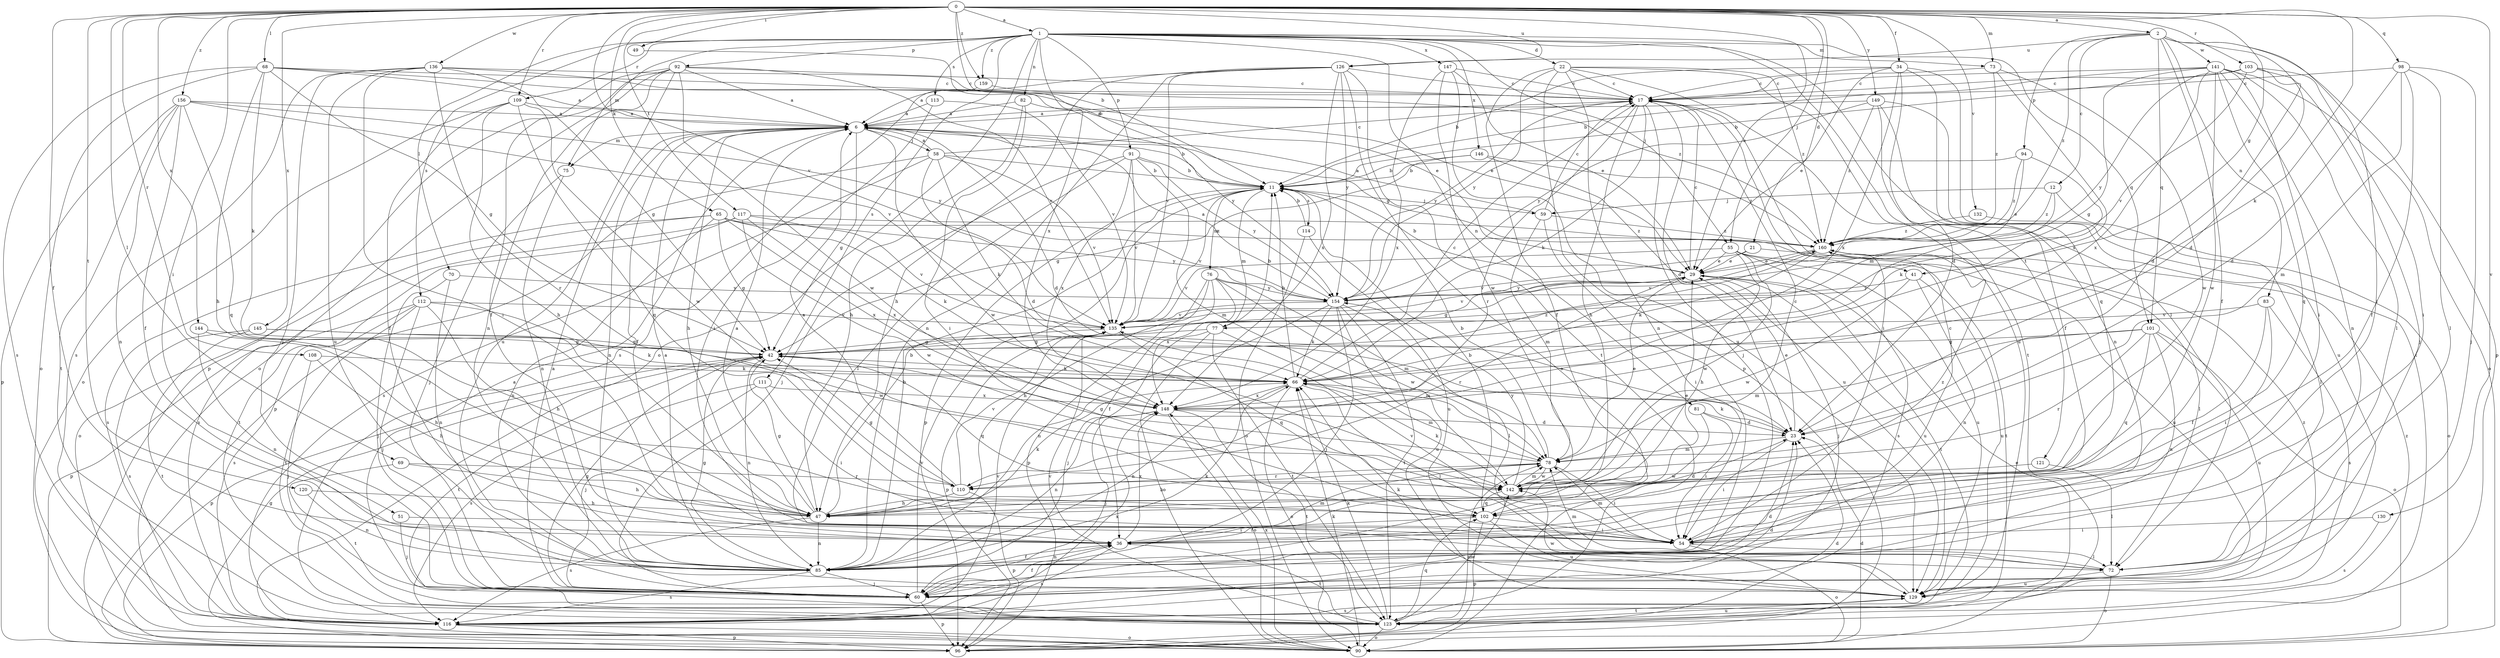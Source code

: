 strict digraph  {
0;
1;
2;
6;
11;
12;
17;
21;
22;
23;
29;
34;
36;
41;
42;
47;
49;
51;
54;
55;
58;
59;
60;
65;
66;
68;
69;
70;
72;
73;
75;
76;
77;
78;
81;
82;
83;
85;
90;
91;
92;
94;
96;
98;
101;
102;
103;
108;
109;
110;
111;
112;
113;
114;
116;
117;
120;
121;
123;
126;
129;
130;
132;
135;
136;
141;
142;
144;
145;
146;
147;
148;
149;
154;
156;
159;
160;
0 -> 1  [label=a];
0 -> 2  [label=a];
0 -> 11  [label=b];
0 -> 21  [label=d];
0 -> 29  [label=e];
0 -> 34  [label=f];
0 -> 36  [label=f];
0 -> 41  [label=g];
0 -> 49  [label=i];
0 -> 51  [label=i];
0 -> 55  [label=j];
0 -> 65  [label=k];
0 -> 66  [label=k];
0 -> 68  [label=l];
0 -> 69  [label=l];
0 -> 73  [label=m];
0 -> 98  [label=q];
0 -> 103  [label=r];
0 -> 108  [label=r];
0 -> 109  [label=r];
0 -> 117  [label=t];
0 -> 120  [label=t];
0 -> 126  [label=u];
0 -> 130  [label=v];
0 -> 132  [label=v];
0 -> 135  [label=v];
0 -> 136  [label=w];
0 -> 144  [label=x];
0 -> 145  [label=x];
0 -> 149  [label=y];
0 -> 156  [label=z];
0 -> 159  [label=z];
1 -> 22  [label=d];
1 -> 55  [label=j];
1 -> 70  [label=l];
1 -> 72  [label=l];
1 -> 73  [label=m];
1 -> 75  [label=m];
1 -> 81  [label=n];
1 -> 82  [label=n];
1 -> 90  [label=o];
1 -> 91  [label=p];
1 -> 92  [label=p];
1 -> 101  [label=q];
1 -> 109  [label=r];
1 -> 111  [label=s];
1 -> 112  [label=s];
1 -> 113  [label=s];
1 -> 121  [label=t];
1 -> 146  [label=x];
1 -> 147  [label=x];
1 -> 148  [label=x];
1 -> 159  [label=z];
2 -> 12  [label=c];
2 -> 23  [label=d];
2 -> 36  [label=f];
2 -> 54  [label=i];
2 -> 83  [label=n];
2 -> 94  [label=p];
2 -> 96  [label=p];
2 -> 101  [label=q];
2 -> 126  [label=u];
2 -> 141  [label=w];
2 -> 160  [label=z];
6 -> 11  [label=b];
6 -> 23  [label=d];
6 -> 36  [label=f];
6 -> 41  [label=g];
6 -> 42  [label=g];
6 -> 47  [label=h];
6 -> 58  [label=j];
6 -> 75  [label=m];
6 -> 85  [label=n];
6 -> 142  [label=w];
11 -> 59  [label=j];
11 -> 76  [label=m];
11 -> 77  [label=m];
11 -> 96  [label=p];
11 -> 114  [label=s];
11 -> 135  [label=v];
12 -> 59  [label=j];
12 -> 72  [label=l];
12 -> 77  [label=m];
12 -> 160  [label=z];
17 -> 6  [label=a];
17 -> 23  [label=d];
17 -> 47  [label=h];
17 -> 54  [label=i];
17 -> 60  [label=j];
17 -> 66  [label=k];
17 -> 110  [label=r];
17 -> 154  [label=y];
21 -> 29  [label=e];
21 -> 129  [label=u];
21 -> 135  [label=v];
22 -> 17  [label=c];
22 -> 36  [label=f];
22 -> 85  [label=n];
22 -> 96  [label=p];
22 -> 123  [label=t];
22 -> 129  [label=u];
22 -> 154  [label=y];
22 -> 160  [label=z];
23 -> 29  [label=e];
23 -> 54  [label=i];
23 -> 66  [label=k];
23 -> 78  [label=m];
29 -> 11  [label=b];
29 -> 17  [label=c];
29 -> 42  [label=g];
29 -> 60  [label=j];
29 -> 110  [label=r];
29 -> 123  [label=t];
29 -> 129  [label=u];
29 -> 135  [label=v];
29 -> 154  [label=y];
34 -> 11  [label=b];
34 -> 17  [label=c];
34 -> 23  [label=d];
34 -> 29  [label=e];
34 -> 102  [label=q];
34 -> 123  [label=t];
34 -> 148  [label=x];
36 -> 78  [label=m];
36 -> 85  [label=n];
36 -> 116  [label=s];
36 -> 123  [label=t];
36 -> 148  [label=x];
41 -> 85  [label=n];
41 -> 129  [label=u];
41 -> 142  [label=w];
41 -> 154  [label=y];
42 -> 66  [label=k];
42 -> 85  [label=n];
42 -> 96  [label=p];
42 -> 102  [label=q];
42 -> 123  [label=t];
47 -> 6  [label=a];
47 -> 11  [label=b];
47 -> 29  [label=e];
47 -> 42  [label=g];
47 -> 66  [label=k];
47 -> 85  [label=n];
47 -> 116  [label=s];
47 -> 160  [label=z];
49 -> 11  [label=b];
51 -> 54  [label=i];
51 -> 60  [label=j];
54 -> 17  [label=c];
54 -> 72  [label=l];
54 -> 78  [label=m];
54 -> 90  [label=o];
54 -> 135  [label=v];
55 -> 29  [label=e];
55 -> 47  [label=h];
55 -> 116  [label=s];
55 -> 123  [label=t];
55 -> 129  [label=u];
55 -> 135  [label=v];
55 -> 142  [label=w];
58 -> 6  [label=a];
58 -> 11  [label=b];
58 -> 17  [label=c];
58 -> 23  [label=d];
58 -> 66  [label=k];
58 -> 96  [label=p];
58 -> 116  [label=s];
58 -> 135  [label=v];
59 -> 6  [label=a];
59 -> 17  [label=c];
59 -> 54  [label=i];
59 -> 78  [label=m];
59 -> 160  [label=z];
60 -> 6  [label=a];
60 -> 23  [label=d];
60 -> 36  [label=f];
60 -> 42  [label=g];
60 -> 96  [label=p];
60 -> 135  [label=v];
65 -> 42  [label=g];
65 -> 66  [label=k];
65 -> 85  [label=n];
65 -> 90  [label=o];
65 -> 116  [label=s];
65 -> 148  [label=x];
65 -> 154  [label=y];
65 -> 160  [label=z];
66 -> 11  [label=b];
66 -> 17  [label=c];
66 -> 72  [label=l];
66 -> 78  [label=m];
66 -> 85  [label=n];
66 -> 90  [label=o];
66 -> 148  [label=x];
66 -> 160  [label=z];
68 -> 6  [label=a];
68 -> 17  [label=c];
68 -> 29  [label=e];
68 -> 42  [label=g];
68 -> 47  [label=h];
68 -> 66  [label=k];
68 -> 90  [label=o];
68 -> 116  [label=s];
69 -> 47  [label=h];
69 -> 110  [label=r];
69 -> 123  [label=t];
70 -> 60  [label=j];
70 -> 85  [label=n];
70 -> 154  [label=y];
72 -> 78  [label=m];
72 -> 90  [label=o];
72 -> 129  [label=u];
73 -> 17  [label=c];
73 -> 142  [label=w];
73 -> 148  [label=x];
73 -> 160  [label=z];
75 -> 60  [label=j];
75 -> 85  [label=n];
76 -> 36  [label=f];
76 -> 47  [label=h];
76 -> 78  [label=m];
76 -> 96  [label=p];
76 -> 142  [label=w];
76 -> 148  [label=x];
76 -> 154  [label=y];
77 -> 11  [label=b];
77 -> 42  [label=g];
77 -> 60  [label=j];
77 -> 78  [label=m];
77 -> 90  [label=o];
77 -> 123  [label=t];
78 -> 11  [label=b];
78 -> 29  [label=e];
78 -> 42  [label=g];
78 -> 47  [label=h];
78 -> 54  [label=i];
78 -> 110  [label=r];
78 -> 142  [label=w];
81 -> 23  [label=d];
81 -> 54  [label=i];
81 -> 60  [label=j];
82 -> 6  [label=a];
82 -> 47  [label=h];
82 -> 54  [label=i];
82 -> 154  [label=y];
83 -> 36  [label=f];
83 -> 54  [label=i];
83 -> 116  [label=s];
83 -> 135  [label=v];
85 -> 6  [label=a];
85 -> 11  [label=b];
85 -> 36  [label=f];
85 -> 42  [label=g];
85 -> 60  [label=j];
85 -> 66  [label=k];
85 -> 116  [label=s];
90 -> 23  [label=d];
90 -> 29  [label=e];
90 -> 66  [label=k];
90 -> 148  [label=x];
91 -> 11  [label=b];
91 -> 60  [label=j];
91 -> 72  [label=l];
91 -> 78  [label=m];
91 -> 135  [label=v];
91 -> 148  [label=x];
91 -> 154  [label=y];
92 -> 6  [label=a];
92 -> 17  [label=c];
92 -> 36  [label=f];
92 -> 85  [label=n];
92 -> 90  [label=o];
92 -> 96  [label=p];
92 -> 129  [label=u];
92 -> 135  [label=v];
92 -> 142  [label=w];
94 -> 11  [label=b];
94 -> 29  [label=e];
94 -> 66  [label=k];
94 -> 160  [label=z];
96 -> 23  [label=d];
96 -> 42  [label=g];
96 -> 78  [label=m];
98 -> 17  [label=c];
98 -> 23  [label=d];
98 -> 36  [label=f];
98 -> 60  [label=j];
98 -> 72  [label=l];
98 -> 78  [label=m];
101 -> 42  [label=g];
101 -> 78  [label=m];
101 -> 85  [label=n];
101 -> 90  [label=o];
101 -> 102  [label=q];
101 -> 110  [label=r];
101 -> 129  [label=u];
102 -> 11  [label=b];
102 -> 23  [label=d];
102 -> 36  [label=f];
102 -> 54  [label=i];
102 -> 96  [label=p];
102 -> 129  [label=u];
103 -> 11  [label=b];
103 -> 17  [label=c];
103 -> 23  [label=d];
103 -> 54  [label=i];
103 -> 60  [label=j];
103 -> 135  [label=v];
103 -> 154  [label=y];
108 -> 47  [label=h];
108 -> 60  [label=j];
108 -> 66  [label=k];
109 -> 6  [label=a];
109 -> 36  [label=f];
109 -> 47  [label=h];
109 -> 90  [label=o];
109 -> 102  [label=q];
109 -> 142  [label=w];
110 -> 6  [label=a];
110 -> 42  [label=g];
110 -> 47  [label=h];
110 -> 96  [label=p];
110 -> 135  [label=v];
111 -> 54  [label=i];
111 -> 60  [label=j];
111 -> 116  [label=s];
111 -> 148  [label=x];
112 -> 47  [label=h];
112 -> 60  [label=j];
112 -> 96  [label=p];
112 -> 116  [label=s];
112 -> 123  [label=t];
112 -> 135  [label=v];
112 -> 142  [label=w];
113 -> 6  [label=a];
113 -> 54  [label=i];
113 -> 135  [label=v];
114 -> 11  [label=b];
114 -> 90  [label=o];
114 -> 129  [label=u];
116 -> 23  [label=d];
116 -> 90  [label=o];
116 -> 96  [label=p];
116 -> 135  [label=v];
116 -> 148  [label=x];
117 -> 116  [label=s];
117 -> 123  [label=t];
117 -> 135  [label=v];
117 -> 142  [label=w];
117 -> 148  [label=x];
117 -> 160  [label=z];
120 -> 47  [label=h];
120 -> 85  [label=n];
121 -> 72  [label=l];
121 -> 142  [label=w];
123 -> 6  [label=a];
123 -> 66  [label=k];
123 -> 90  [label=o];
123 -> 102  [label=q];
123 -> 129  [label=u];
123 -> 135  [label=v];
123 -> 142  [label=w];
123 -> 160  [label=z];
126 -> 6  [label=a];
126 -> 17  [label=c];
126 -> 47  [label=h];
126 -> 85  [label=n];
126 -> 90  [label=o];
126 -> 123  [label=t];
126 -> 135  [label=v];
126 -> 148  [label=x];
126 -> 154  [label=y];
129 -> 66  [label=k];
129 -> 116  [label=s];
129 -> 123  [label=t];
129 -> 142  [label=w];
129 -> 160  [label=z];
130 -> 54  [label=i];
130 -> 116  [label=s];
132 -> 90  [label=o];
132 -> 160  [label=z];
135 -> 42  [label=g];
135 -> 96  [label=p];
135 -> 102  [label=q];
136 -> 17  [label=c];
136 -> 29  [label=e];
136 -> 42  [label=g];
136 -> 54  [label=i];
136 -> 60  [label=j];
136 -> 110  [label=r];
136 -> 116  [label=s];
136 -> 129  [label=u];
141 -> 11  [label=b];
141 -> 17  [label=c];
141 -> 42  [label=g];
141 -> 54  [label=i];
141 -> 72  [label=l];
141 -> 85  [label=n];
141 -> 90  [label=o];
141 -> 102  [label=q];
141 -> 142  [label=w];
141 -> 148  [label=x];
142 -> 17  [label=c];
142 -> 66  [label=k];
142 -> 78  [label=m];
142 -> 102  [label=q];
142 -> 154  [label=y];
144 -> 42  [label=g];
144 -> 47  [label=h];
144 -> 85  [label=n];
145 -> 42  [label=g];
145 -> 66  [label=k];
145 -> 116  [label=s];
145 -> 123  [label=t];
146 -> 11  [label=b];
146 -> 42  [label=g];
146 -> 129  [label=u];
146 -> 160  [label=z];
147 -> 17  [label=c];
147 -> 29  [label=e];
147 -> 129  [label=u];
147 -> 142  [label=w];
147 -> 148  [label=x];
148 -> 23  [label=d];
148 -> 60  [label=j];
148 -> 85  [label=n];
148 -> 90  [label=o];
148 -> 123  [label=t];
149 -> 6  [label=a];
149 -> 36  [label=f];
149 -> 85  [label=n];
149 -> 129  [label=u];
149 -> 154  [label=y];
149 -> 160  [label=z];
154 -> 6  [label=a];
154 -> 60  [label=j];
154 -> 66  [label=k];
154 -> 72  [label=l];
154 -> 85  [label=n];
154 -> 123  [label=t];
154 -> 129  [label=u];
154 -> 135  [label=v];
156 -> 6  [label=a];
156 -> 36  [label=f];
156 -> 85  [label=n];
156 -> 96  [label=p];
156 -> 102  [label=q];
156 -> 123  [label=t];
156 -> 135  [label=v];
156 -> 154  [label=y];
159 -> 116  [label=s];
159 -> 160  [label=z];
160 -> 29  [label=e];
160 -> 66  [label=k];
160 -> 72  [label=l];
160 -> 135  [label=v];
}
